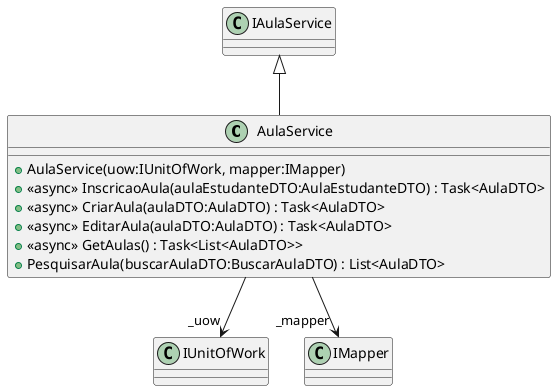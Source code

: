 @startuml
class AulaService {
    + AulaService(uow:IUnitOfWork, mapper:IMapper)
    + <<async>> InscricaoAula(aulaEstudanteDTO:AulaEstudanteDTO) : Task<AulaDTO>
    + <<async>> CriarAula(aulaDTO:AulaDTO) : Task<AulaDTO>
    + <<async>> EditarAula(aulaDTO:AulaDTO) : Task<AulaDTO>
    + <<async>> GetAulas() : Task<List<AulaDTO>>
    + PesquisarAula(buscarAulaDTO:BuscarAulaDTO) : List<AulaDTO>
}
IAulaService <|-- AulaService
AulaService --> "_uow" IUnitOfWork
AulaService --> "_mapper" IMapper
@enduml
